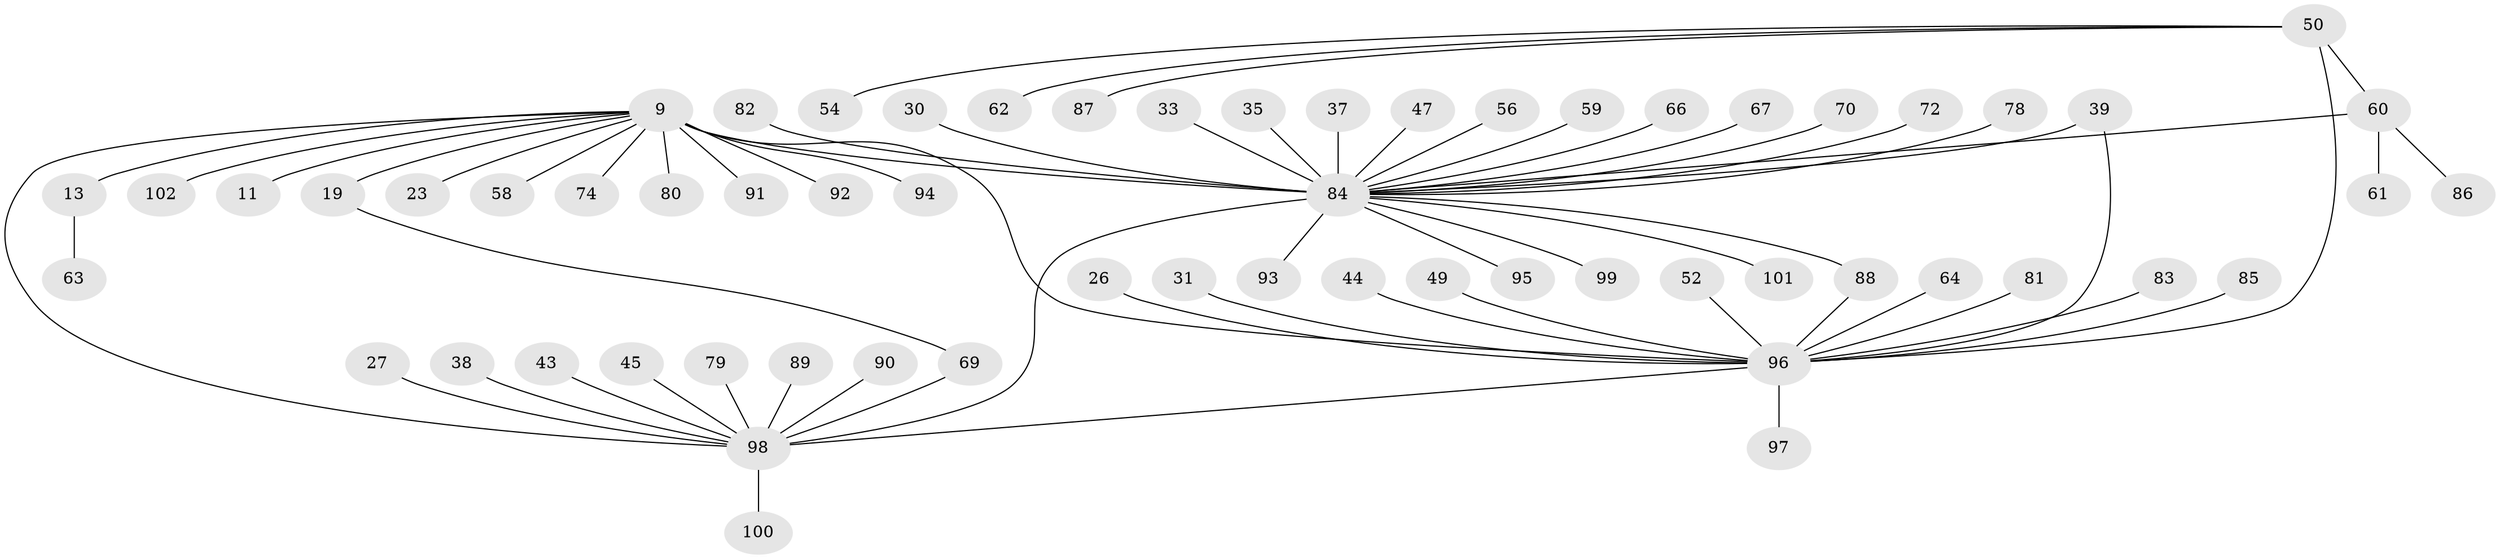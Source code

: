 // original degree distribution, {8: 0.0196078431372549, 15: 0.00980392156862745, 7: 0.0196078431372549, 16: 0.00980392156862745, 2: 0.17647058823529413, 5: 0.0392156862745098, 4: 0.0392156862745098, 11: 0.00980392156862745, 1: 0.5588235294117647, 3: 0.10784313725490197, 10: 0.00980392156862745}
// Generated by graph-tools (version 1.1) at 2025/50/03/04/25 21:50:30]
// undirected, 61 vertices, 66 edges
graph export_dot {
graph [start="1"]
  node [color=gray90,style=filled];
  9 [super="+2"];
  11;
  13;
  19 [super="+10"];
  23;
  26;
  27;
  30;
  31;
  33;
  35;
  37;
  38;
  39;
  43;
  44;
  45;
  47;
  49;
  50 [super="+36"];
  52 [super="+46"];
  54;
  56 [super="+5"];
  58 [super="+55"];
  59;
  60;
  61;
  62;
  63;
  64 [super="+48"];
  66;
  67;
  69 [super="+32"];
  70;
  72;
  74 [super="+40"];
  78;
  79;
  80;
  81;
  82 [super="+41"];
  83;
  84 [super="+21+17+71"];
  85;
  86;
  87;
  88;
  89;
  90;
  91 [super="+75+76"];
  92;
  93;
  94 [super="+51"];
  95 [super="+65"];
  96 [super="+12+16+57"];
  97;
  98 [super="+3+22+77+25"];
  99;
  100;
  101 [super="+68"];
  102;
  9 -- 11;
  9 -- 13 [weight=2];
  9 -- 23;
  9 -- 102;
  9 -- 80;
  9 -- 19 [weight=3];
  9 -- 84 [weight=7];
  9 -- 92;
  9 -- 96 [weight=2];
  9 -- 91;
  9 -- 98;
  9 -- 74;
  9 -- 94;
  9 -- 58;
  13 -- 63;
  19 -- 69;
  26 -- 96;
  27 -- 98;
  30 -- 84;
  31 -- 96;
  33 -- 84;
  35 -- 84;
  37 -- 84;
  38 -- 98;
  39 -- 96;
  39 -- 84;
  43 -- 98;
  44 -- 96;
  45 -- 98;
  47 -- 84;
  49 -- 96;
  50 -- 54;
  50 -- 60 [weight=2];
  50 -- 87;
  50 -- 62;
  50 -- 96 [weight=2];
  52 -- 96;
  56 -- 84;
  59 -- 84;
  60 -- 61;
  60 -- 86;
  60 -- 84;
  64 -- 96;
  66 -- 84;
  67 -- 84;
  69 -- 98;
  70 -- 84;
  72 -- 84;
  78 -- 84;
  79 -- 98;
  81 -- 96;
  82 -- 84;
  83 -- 96;
  84 -- 88;
  84 -- 93;
  84 -- 98 [weight=2];
  84 -- 99;
  84 -- 95;
  84 -- 101;
  85 -- 96;
  88 -- 96;
  89 -- 98;
  90 -- 98;
  96 -- 97;
  96 -- 98;
  98 -- 100;
}
